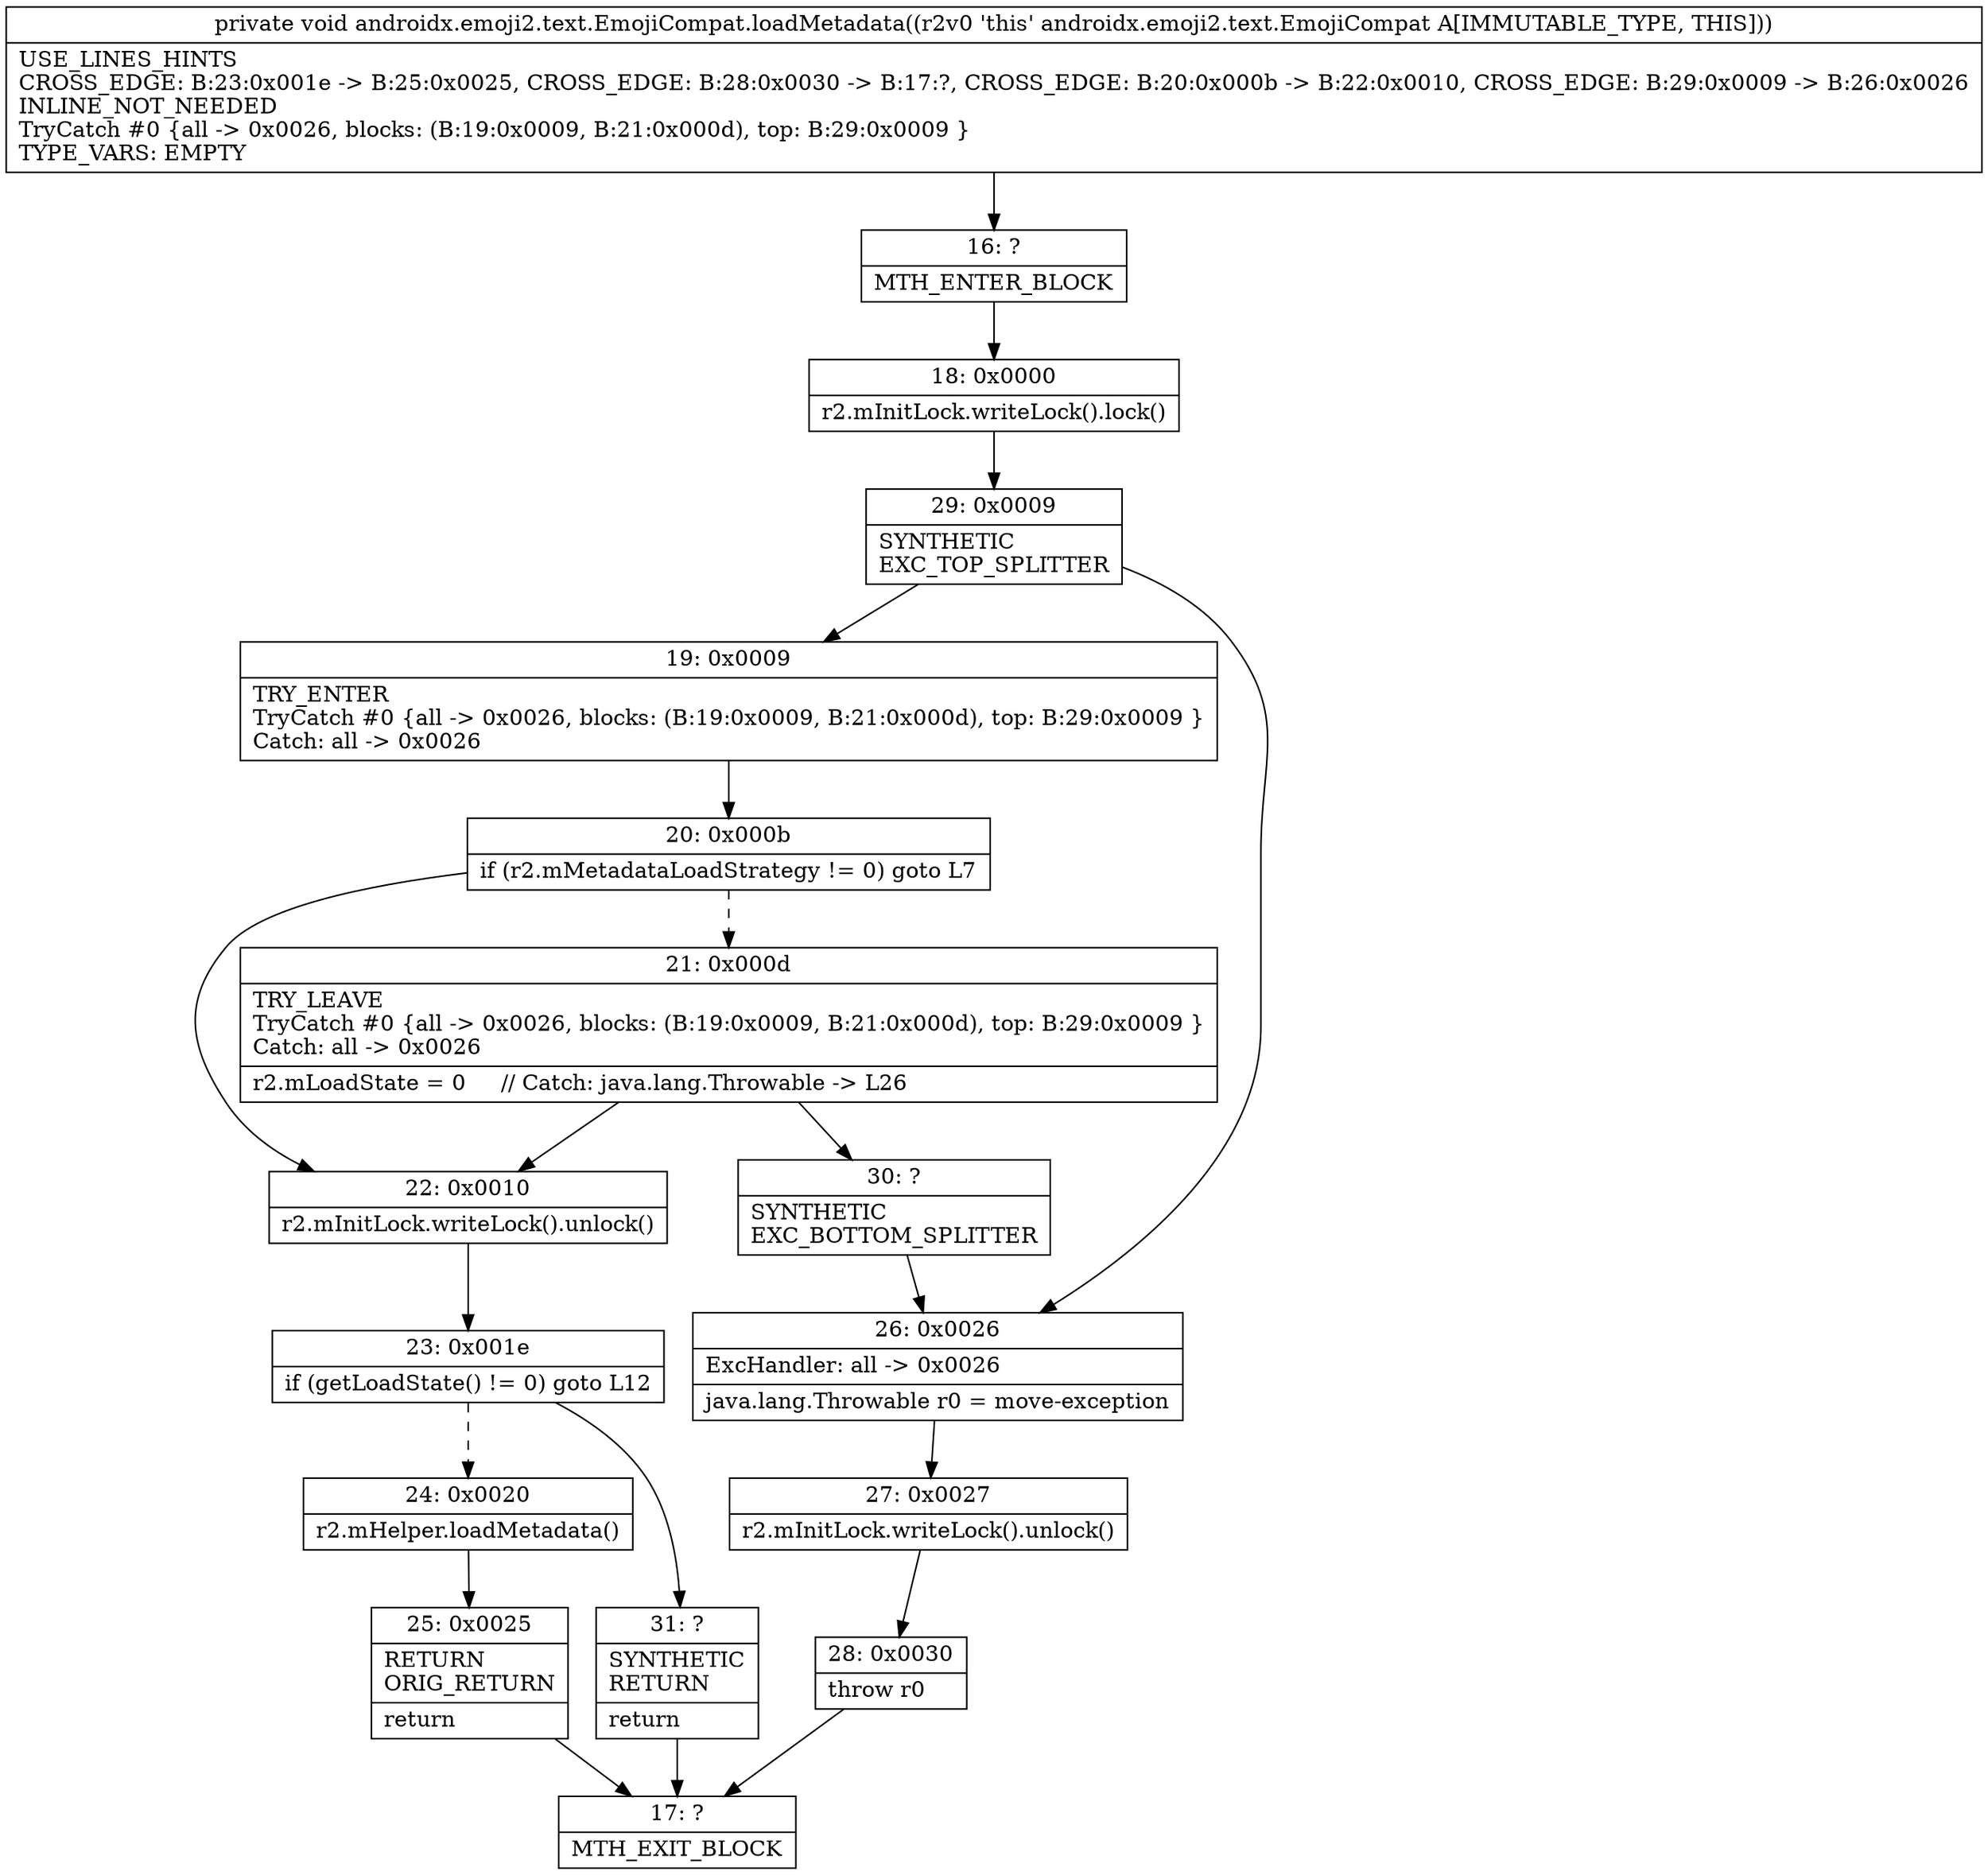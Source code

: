 digraph "CFG forandroidx.emoji2.text.EmojiCompat.loadMetadata()V" {
Node_16 [shape=record,label="{16\:\ ?|MTH_ENTER_BLOCK\l}"];
Node_18 [shape=record,label="{18\:\ 0x0000|r2.mInitLock.writeLock().lock()\l}"];
Node_29 [shape=record,label="{29\:\ 0x0009|SYNTHETIC\lEXC_TOP_SPLITTER\l}"];
Node_19 [shape=record,label="{19\:\ 0x0009|TRY_ENTER\lTryCatch #0 \{all \-\> 0x0026, blocks: (B:19:0x0009, B:21:0x000d), top: B:29:0x0009 \}\lCatch: all \-\> 0x0026\l}"];
Node_20 [shape=record,label="{20\:\ 0x000b|if (r2.mMetadataLoadStrategy != 0) goto L7\l}"];
Node_21 [shape=record,label="{21\:\ 0x000d|TRY_LEAVE\lTryCatch #0 \{all \-\> 0x0026, blocks: (B:19:0x0009, B:21:0x000d), top: B:29:0x0009 \}\lCatch: all \-\> 0x0026\l|r2.mLoadState = 0     \/\/ Catch: java.lang.Throwable \-\> L26\l}"];
Node_30 [shape=record,label="{30\:\ ?|SYNTHETIC\lEXC_BOTTOM_SPLITTER\l}"];
Node_22 [shape=record,label="{22\:\ 0x0010|r2.mInitLock.writeLock().unlock()\l}"];
Node_23 [shape=record,label="{23\:\ 0x001e|if (getLoadState() != 0) goto L12\l}"];
Node_24 [shape=record,label="{24\:\ 0x0020|r2.mHelper.loadMetadata()\l}"];
Node_25 [shape=record,label="{25\:\ 0x0025|RETURN\lORIG_RETURN\l|return\l}"];
Node_17 [shape=record,label="{17\:\ ?|MTH_EXIT_BLOCK\l}"];
Node_31 [shape=record,label="{31\:\ ?|SYNTHETIC\lRETURN\l|return\l}"];
Node_26 [shape=record,label="{26\:\ 0x0026|ExcHandler: all \-\> 0x0026\l|java.lang.Throwable r0 = move\-exception\l}"];
Node_27 [shape=record,label="{27\:\ 0x0027|r2.mInitLock.writeLock().unlock()\l}"];
Node_28 [shape=record,label="{28\:\ 0x0030|throw r0\l}"];
MethodNode[shape=record,label="{private void androidx.emoji2.text.EmojiCompat.loadMetadata((r2v0 'this' androidx.emoji2.text.EmojiCompat A[IMMUTABLE_TYPE, THIS]))  | USE_LINES_HINTS\lCROSS_EDGE: B:23:0x001e \-\> B:25:0x0025, CROSS_EDGE: B:28:0x0030 \-\> B:17:?, CROSS_EDGE: B:20:0x000b \-\> B:22:0x0010, CROSS_EDGE: B:29:0x0009 \-\> B:26:0x0026\lINLINE_NOT_NEEDED\lTryCatch #0 \{all \-\> 0x0026, blocks: (B:19:0x0009, B:21:0x000d), top: B:29:0x0009 \}\lTYPE_VARS: EMPTY\l}"];
MethodNode -> Node_16;Node_16 -> Node_18;
Node_18 -> Node_29;
Node_29 -> Node_19;
Node_29 -> Node_26;
Node_19 -> Node_20;
Node_20 -> Node_21[style=dashed];
Node_20 -> Node_22;
Node_21 -> Node_22;
Node_21 -> Node_30;
Node_30 -> Node_26;
Node_22 -> Node_23;
Node_23 -> Node_24[style=dashed];
Node_23 -> Node_31;
Node_24 -> Node_25;
Node_25 -> Node_17;
Node_31 -> Node_17;
Node_26 -> Node_27;
Node_27 -> Node_28;
Node_28 -> Node_17;
}

